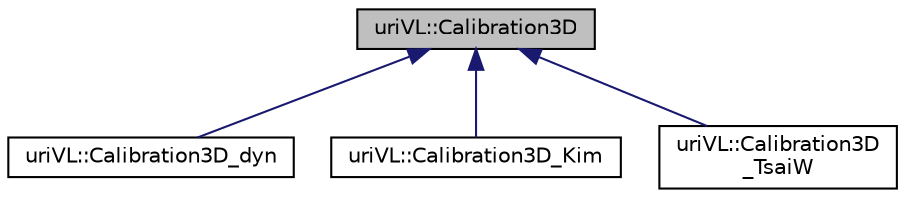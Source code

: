 digraph "uriVL::Calibration3D"
{
  edge [fontname="Helvetica",fontsize="10",labelfontname="Helvetica",labelfontsize="10"];
  node [fontname="Helvetica",fontsize="10",shape=record];
  Node1 [label="uriVL::Calibration3D",height=0.2,width=0.4,color="black", fillcolor="grey75", style="filled", fontcolor="black"];
  Node1 -> Node2 [dir="back",color="midnightblue",fontsize="10",style="solid",fontname="Helvetica"];
  Node2 [label="uriVL::Calibration3D_dyn",height=0.2,width=0.4,color="black", fillcolor="white", style="filled",URL="$classuriVL_1_1Calibration3D__dyn.html",tooltip="Class that implements a dynamic algorithm for the calibration of a camera. "];
  Node1 -> Node3 [dir="back",color="midnightblue",fontsize="10",style="solid",fontname="Helvetica"];
  Node3 [label="uriVL::Calibration3D_Kim",height=0.2,width=0.4,color="black", fillcolor="white", style="filled",URL="$classuriVL_1_1Calibration3D__Kim.html",tooltip="Class that implements the Kim algorithm for the calibration of a camera. "];
  Node1 -> Node4 [dir="back",color="midnightblue",fontsize="10",style="solid",fontname="Helvetica"];
  Node4 [label="uriVL::Calibration3D\l_TsaiW",height=0.2,width=0.4,color="black", fillcolor="white", style="filled",URL="$classuriVL_1_1Calibration3D__TsaiW.html",tooltip="Class that implements the Tsai-Wilsson algorithm for the calibration of a camera. ..."];
}
